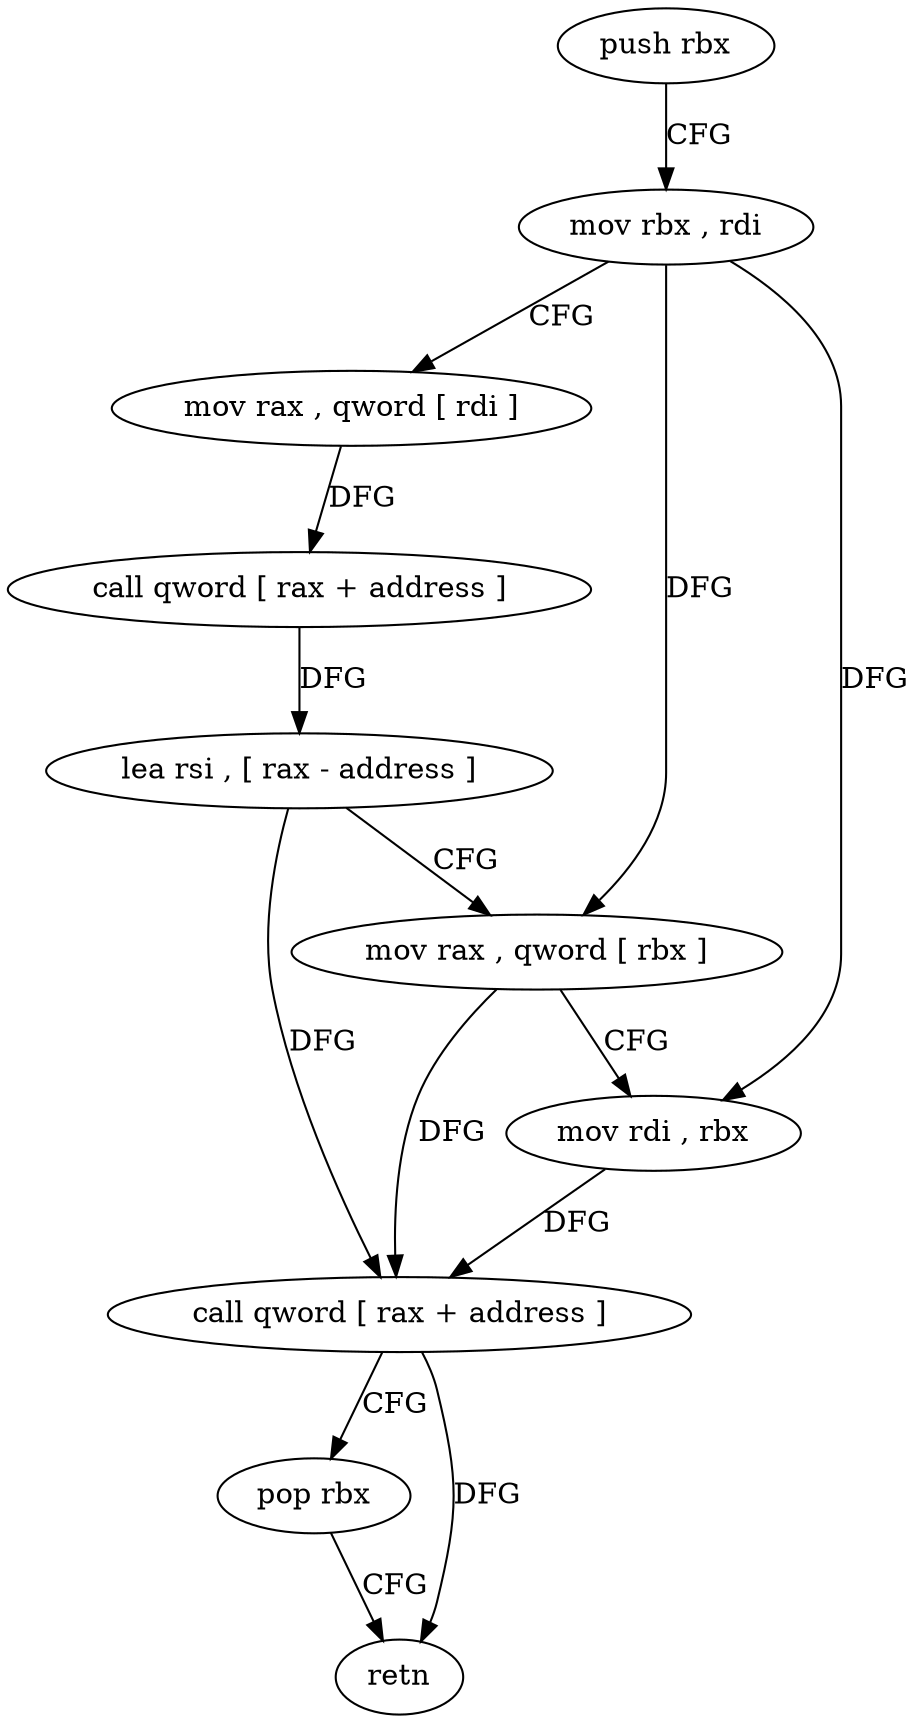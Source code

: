 digraph "func" {
"182430" [label = "push rbx" ]
"182431" [label = "mov rbx , rdi" ]
"182434" [label = "mov rax , qword [ rdi ]" ]
"182437" [label = "call qword [ rax + address ]" ]
"182440" [label = "lea rsi , [ rax - address ]" ]
"182444" [label = "mov rax , qword [ rbx ]" ]
"182447" [label = "mov rdi , rbx" ]
"182450" [label = "call qword [ rax + address ]" ]
"182453" [label = "pop rbx" ]
"182454" [label = "retn" ]
"182430" -> "182431" [ label = "CFG" ]
"182431" -> "182434" [ label = "CFG" ]
"182431" -> "182444" [ label = "DFG" ]
"182431" -> "182447" [ label = "DFG" ]
"182434" -> "182437" [ label = "DFG" ]
"182437" -> "182440" [ label = "DFG" ]
"182440" -> "182444" [ label = "CFG" ]
"182440" -> "182450" [ label = "DFG" ]
"182444" -> "182447" [ label = "CFG" ]
"182444" -> "182450" [ label = "DFG" ]
"182447" -> "182450" [ label = "DFG" ]
"182450" -> "182453" [ label = "CFG" ]
"182450" -> "182454" [ label = "DFG" ]
"182453" -> "182454" [ label = "CFG" ]
}
